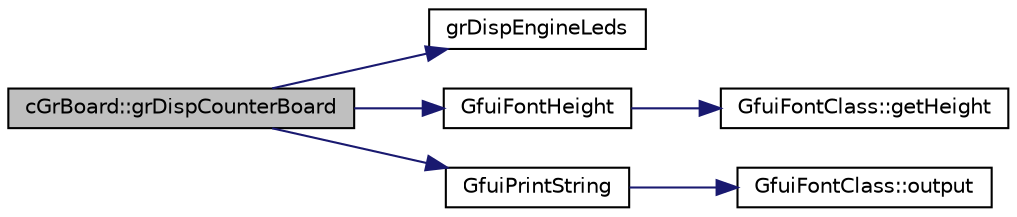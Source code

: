 digraph "cGrBoard::grDispCounterBoard"
{
  edge [fontname="Helvetica",fontsize="10",labelfontname="Helvetica",labelfontsize="10"];
  node [fontname="Helvetica",fontsize="10",shape=record];
  rankdir="LR";
  Node1 [label="cGrBoard::grDispCounterBoard",height=0.2,width=0.4,color="black", fillcolor="grey75", style="filled", fontcolor="black"];
  Node1 -> Node2 [color="midnightblue",fontsize="10",style="solid",fontname="Helvetica"];
  Node2 [label="grDispEngineLeds",height=0.2,width=0.4,color="black", fillcolor="white", style="filled",URL="$grboard_8cpp.html#abc2e5c338a277991a1ff68f2601ea86d"];
  Node1 -> Node3 [color="midnightblue",fontsize="10",style="solid",fontname="Helvetica"];
  Node3 [label="GfuiFontHeight",height=0.2,width=0.4,color="black", fillcolor="white", style="filled",URL="$guiobject_8cpp.html#a16c9a8131f2fa3e3ccabac1965c8666a"];
  Node3 -> Node4 [color="midnightblue",fontsize="10",style="solid",fontname="Helvetica"];
  Node4 [label="GfuiFontClass::getHeight",height=0.2,width=0.4,color="black", fillcolor="white", style="filled",URL="$class_gfui_font_class.html#af7a8622b16d9d8321fa6bcf5a23352a9"];
  Node1 -> Node5 [color="midnightblue",fontsize="10",style="solid",fontname="Helvetica"];
  Node5 [label="GfuiPrintString",height=0.2,width=0.4,color="black", fillcolor="white", style="filled",URL="$guiobject_8cpp.html#ab226e79d87e26e9dca9107ab57056d4b"];
  Node5 -> Node6 [color="midnightblue",fontsize="10",style="solid",fontname="Helvetica"];
  Node6 [label="GfuiFontClass::output",height=0.2,width=0.4,color="black", fillcolor="white", style="filled",URL="$class_gfui_font_class.html#a91ad2c90518edd347ebed44797b39b11"];
}
